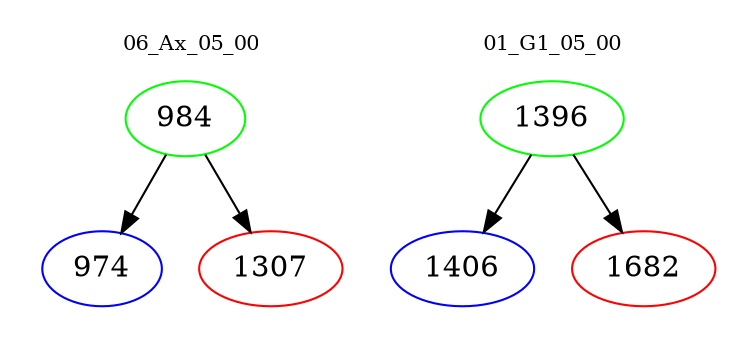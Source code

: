digraph{
subgraph cluster_0 {
color = white
label = "06_Ax_05_00";
fontsize=10;
T0_984 [label="984", color="green"]
T0_984 -> T0_974 [color="black"]
T0_974 [label="974", color="blue"]
T0_984 -> T0_1307 [color="black"]
T0_1307 [label="1307", color="red"]
}
subgraph cluster_1 {
color = white
label = "01_G1_05_00";
fontsize=10;
T1_1396 [label="1396", color="green"]
T1_1396 -> T1_1406 [color="black"]
T1_1406 [label="1406", color="blue"]
T1_1396 -> T1_1682 [color="black"]
T1_1682 [label="1682", color="red"]
}
}
